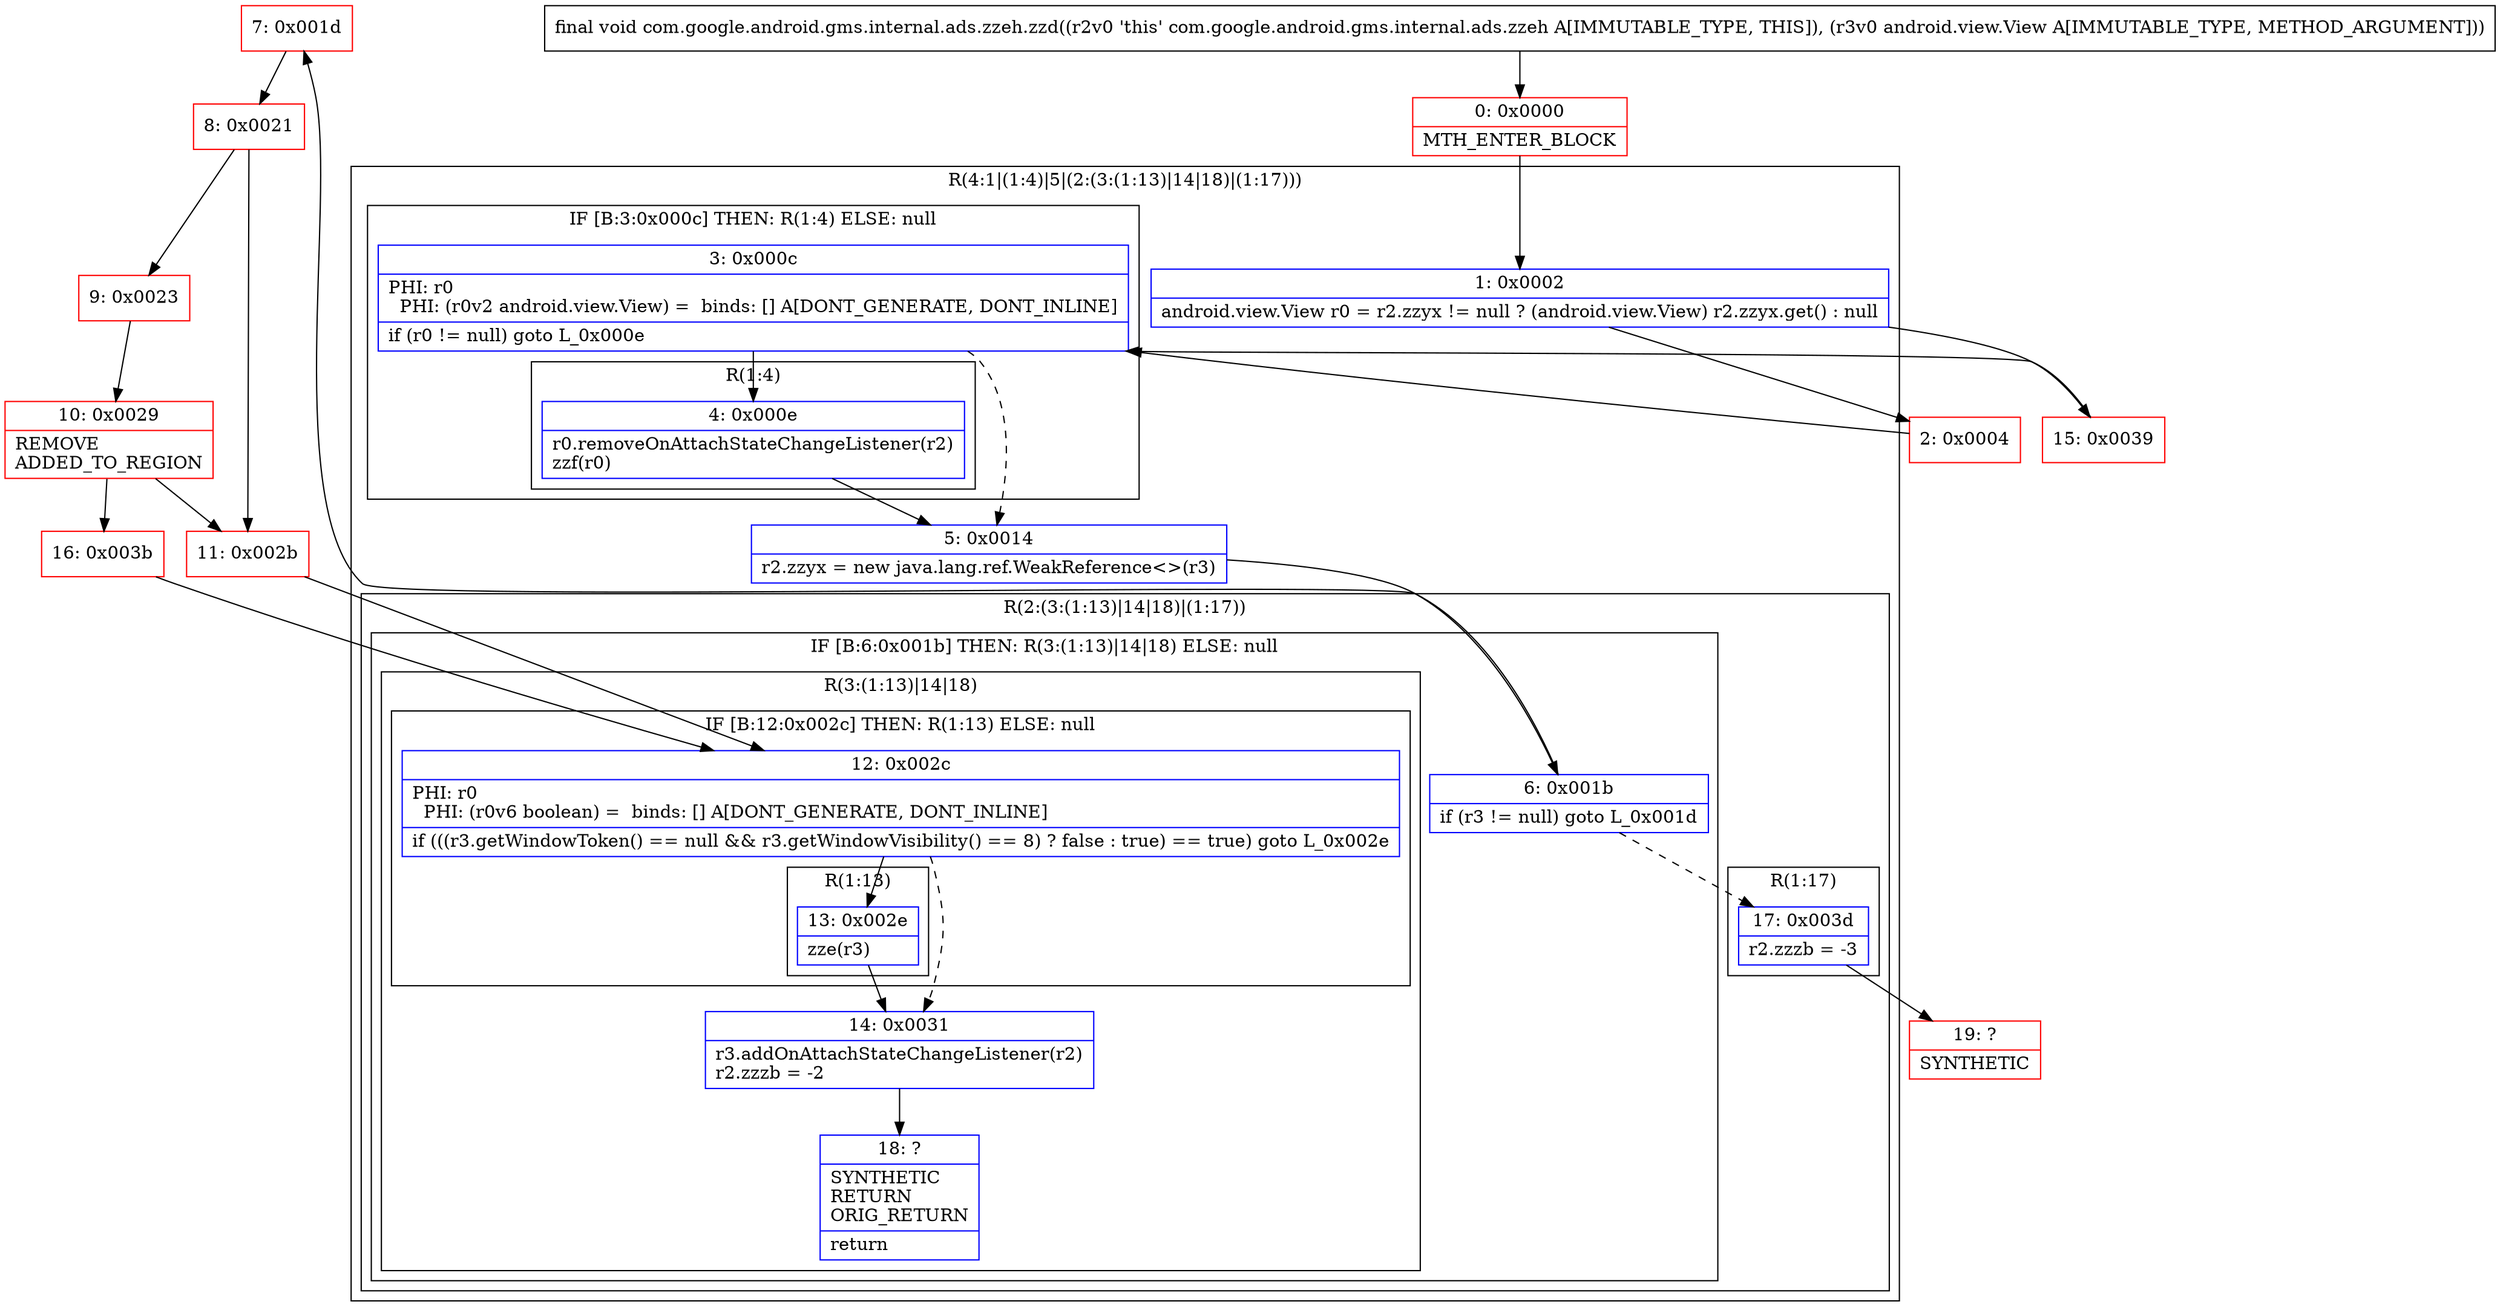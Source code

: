 digraph "CFG forcom.google.android.gms.internal.ads.zzeh.zzd(Landroid\/view\/View;)V" {
subgraph cluster_Region_535569955 {
label = "R(4:1|(1:4)|5|(2:(3:(1:13)|14|18)|(1:17)))";
node [shape=record,color=blue];
Node_1 [shape=record,label="{1\:\ 0x0002|android.view.View r0 = r2.zzyx != null ? (android.view.View) r2.zzyx.get() : null\l}"];
subgraph cluster_IfRegion_271312017 {
label = "IF [B:3:0x000c] THEN: R(1:4) ELSE: null";
node [shape=record,color=blue];
Node_3 [shape=record,label="{3\:\ 0x000c|PHI: r0 \l  PHI: (r0v2 android.view.View) =  binds: [] A[DONT_GENERATE, DONT_INLINE]\l|if (r0 != null) goto L_0x000e\l}"];
subgraph cluster_Region_120934872 {
label = "R(1:4)";
node [shape=record,color=blue];
Node_4 [shape=record,label="{4\:\ 0x000e|r0.removeOnAttachStateChangeListener(r2)\lzzf(r0)\l}"];
}
}
Node_5 [shape=record,label="{5\:\ 0x0014|r2.zzyx = new java.lang.ref.WeakReference\<\>(r3)\l}"];
subgraph cluster_Region_125303873 {
label = "R(2:(3:(1:13)|14|18)|(1:17))";
node [shape=record,color=blue];
subgraph cluster_IfRegion_944907984 {
label = "IF [B:6:0x001b] THEN: R(3:(1:13)|14|18) ELSE: null";
node [shape=record,color=blue];
Node_6 [shape=record,label="{6\:\ 0x001b|if (r3 != null) goto L_0x001d\l}"];
subgraph cluster_Region_850695485 {
label = "R(3:(1:13)|14|18)";
node [shape=record,color=blue];
subgraph cluster_IfRegion_1435335891 {
label = "IF [B:12:0x002c] THEN: R(1:13) ELSE: null";
node [shape=record,color=blue];
Node_12 [shape=record,label="{12\:\ 0x002c|PHI: r0 \l  PHI: (r0v6 boolean) =  binds: [] A[DONT_GENERATE, DONT_INLINE]\l|if (((r3.getWindowToken() == null && r3.getWindowVisibility() == 8) ? false : true) == true) goto L_0x002e\l}"];
subgraph cluster_Region_1830819799 {
label = "R(1:13)";
node [shape=record,color=blue];
Node_13 [shape=record,label="{13\:\ 0x002e|zze(r3)\l}"];
}
}
Node_14 [shape=record,label="{14\:\ 0x0031|r3.addOnAttachStateChangeListener(r2)\lr2.zzzb = \-2\l}"];
Node_18 [shape=record,label="{18\:\ ?|SYNTHETIC\lRETURN\lORIG_RETURN\l|return\l}"];
}
}
subgraph cluster_Region_1156438021 {
label = "R(1:17)";
node [shape=record,color=blue];
Node_17 [shape=record,label="{17\:\ 0x003d|r2.zzzb = \-3\l}"];
}
}
}
Node_0 [shape=record,color=red,label="{0\:\ 0x0000|MTH_ENTER_BLOCK\l}"];
Node_2 [shape=record,color=red,label="{2\:\ 0x0004}"];
Node_7 [shape=record,color=red,label="{7\:\ 0x001d}"];
Node_8 [shape=record,color=red,label="{8\:\ 0x0021}"];
Node_9 [shape=record,color=red,label="{9\:\ 0x0023}"];
Node_10 [shape=record,color=red,label="{10\:\ 0x0029|REMOVE\lADDED_TO_REGION\l}"];
Node_11 [shape=record,color=red,label="{11\:\ 0x002b}"];
Node_15 [shape=record,color=red,label="{15\:\ 0x0039}"];
Node_16 [shape=record,color=red,label="{16\:\ 0x003b}"];
Node_19 [shape=record,color=red,label="{19\:\ ?|SYNTHETIC\l}"];
MethodNode[shape=record,label="{final void com.google.android.gms.internal.ads.zzeh.zzd((r2v0 'this' com.google.android.gms.internal.ads.zzeh A[IMMUTABLE_TYPE, THIS]), (r3v0 android.view.View A[IMMUTABLE_TYPE, METHOD_ARGUMENT])) }"];
MethodNode -> Node_0;
Node_1 -> Node_2;
Node_1 -> Node_15;
Node_3 -> Node_4;
Node_3 -> Node_5[style=dashed];
Node_4 -> Node_5;
Node_5 -> Node_6;
Node_6 -> Node_7;
Node_6 -> Node_17[style=dashed];
Node_12 -> Node_13;
Node_12 -> Node_14[style=dashed];
Node_13 -> Node_14;
Node_14 -> Node_18;
Node_17 -> Node_19;
Node_0 -> Node_1;
Node_2 -> Node_3;
Node_7 -> Node_8;
Node_8 -> Node_9;
Node_8 -> Node_11;
Node_9 -> Node_10;
Node_10 -> Node_11;
Node_10 -> Node_16;
Node_11 -> Node_12;
Node_15 -> Node_3;
Node_16 -> Node_12;
}

